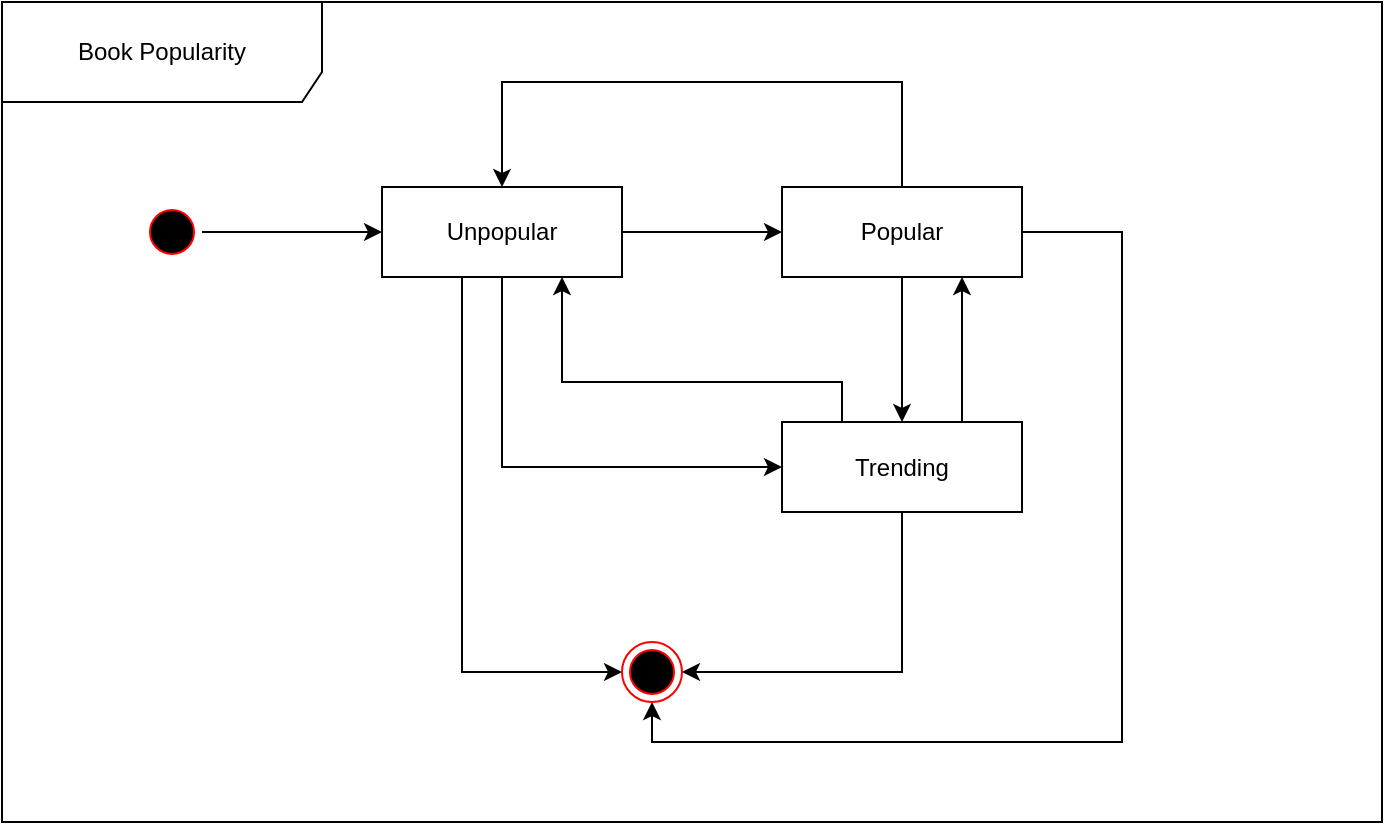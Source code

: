 <mxfile version="21.2.1" type="device">
  <diagram name="Page-1" id="B4Cg7c6wMvnq1LwiqHa2">
    <mxGraphModel dx="993" dy="573" grid="1" gridSize="10" guides="1" tooltips="1" connect="1" arrows="1" fold="1" page="1" pageScale="1" pageWidth="850" pageHeight="1100" math="0" shadow="0">
      <root>
        <mxCell id="0" />
        <mxCell id="1" parent="0" />
        <mxCell id="h9tCkqZ97nl_PeBMGzEw-1" value="Book Popularity" style="shape=umlFrame;whiteSpace=wrap;html=1;pointerEvents=0;width=160;height=50;" vertex="1" parent="1">
          <mxGeometry x="80" y="40" width="690" height="410" as="geometry" />
        </mxCell>
        <mxCell id="h9tCkqZ97nl_PeBMGzEw-8" style="edgeStyle=orthogonalEdgeStyle;rounded=0;orthogonalLoop=1;jettySize=auto;html=1;entryX=0;entryY=0.5;entryDx=0;entryDy=0;" edge="1" parent="1" source="h9tCkqZ97nl_PeBMGzEw-2" target="h9tCkqZ97nl_PeBMGzEw-4">
          <mxGeometry relative="1" as="geometry" />
        </mxCell>
        <mxCell id="h9tCkqZ97nl_PeBMGzEw-2" value="" style="ellipse;html=1;shape=startState;fillColor=#000000;strokeColor=#ff0000;" vertex="1" parent="1">
          <mxGeometry x="150" y="140" width="30" height="30" as="geometry" />
        </mxCell>
        <mxCell id="h9tCkqZ97nl_PeBMGzEw-9" style="edgeStyle=orthogonalEdgeStyle;rounded=0;orthogonalLoop=1;jettySize=auto;html=1;entryX=0;entryY=0.5;entryDx=0;entryDy=0;" edge="1" parent="1" source="h9tCkqZ97nl_PeBMGzEw-4" target="h9tCkqZ97nl_PeBMGzEw-5">
          <mxGeometry relative="1" as="geometry" />
        </mxCell>
        <mxCell id="h9tCkqZ97nl_PeBMGzEw-12" style="edgeStyle=orthogonalEdgeStyle;rounded=0;orthogonalLoop=1;jettySize=auto;html=1;entryX=0;entryY=0.5;entryDx=0;entryDy=0;" edge="1" parent="1" source="h9tCkqZ97nl_PeBMGzEw-4" target="h9tCkqZ97nl_PeBMGzEw-6">
          <mxGeometry relative="1" as="geometry">
            <Array as="points">
              <mxPoint x="330" y="273" />
            </Array>
          </mxGeometry>
        </mxCell>
        <mxCell id="h9tCkqZ97nl_PeBMGzEw-14" style="edgeStyle=orthogonalEdgeStyle;rounded=0;orthogonalLoop=1;jettySize=auto;html=1;entryX=0;entryY=0.5;entryDx=0;entryDy=0;" edge="1" parent="1" source="h9tCkqZ97nl_PeBMGzEw-4" target="h9tCkqZ97nl_PeBMGzEw-7">
          <mxGeometry relative="1" as="geometry">
            <Array as="points">
              <mxPoint x="310" y="375" />
            </Array>
          </mxGeometry>
        </mxCell>
        <mxCell id="h9tCkqZ97nl_PeBMGzEw-4" value="Unpopular" style="rounded=0;whiteSpace=wrap;html=1;" vertex="1" parent="1">
          <mxGeometry x="270" y="132.5" width="120" height="45" as="geometry" />
        </mxCell>
        <mxCell id="h9tCkqZ97nl_PeBMGzEw-10" style="edgeStyle=orthogonalEdgeStyle;rounded=0;orthogonalLoop=1;jettySize=auto;html=1;entryX=0.5;entryY=0;entryDx=0;entryDy=0;" edge="1" parent="1" source="h9tCkqZ97nl_PeBMGzEw-5" target="h9tCkqZ97nl_PeBMGzEw-6">
          <mxGeometry relative="1" as="geometry" />
        </mxCell>
        <mxCell id="h9tCkqZ97nl_PeBMGzEw-13" style="edgeStyle=orthogonalEdgeStyle;rounded=0;orthogonalLoop=1;jettySize=auto;html=1;entryX=0.5;entryY=0;entryDx=0;entryDy=0;" edge="1" parent="1" source="h9tCkqZ97nl_PeBMGzEw-5" target="h9tCkqZ97nl_PeBMGzEw-4">
          <mxGeometry relative="1" as="geometry">
            <Array as="points">
              <mxPoint x="530" y="80" />
              <mxPoint x="330" y="80" />
            </Array>
          </mxGeometry>
        </mxCell>
        <mxCell id="h9tCkqZ97nl_PeBMGzEw-15" style="edgeStyle=orthogonalEdgeStyle;rounded=0;orthogonalLoop=1;jettySize=auto;html=1;entryX=0.5;entryY=1;entryDx=0;entryDy=0;" edge="1" parent="1" source="h9tCkqZ97nl_PeBMGzEw-5" target="h9tCkqZ97nl_PeBMGzEw-7">
          <mxGeometry relative="1" as="geometry">
            <Array as="points">
              <mxPoint x="640" y="155" />
              <mxPoint x="640" y="410" />
              <mxPoint x="405" y="410" />
            </Array>
          </mxGeometry>
        </mxCell>
        <mxCell id="h9tCkqZ97nl_PeBMGzEw-5" value="Popular" style="rounded=0;whiteSpace=wrap;html=1;" vertex="1" parent="1">
          <mxGeometry x="470" y="132.5" width="120" height="45" as="geometry" />
        </mxCell>
        <mxCell id="h9tCkqZ97nl_PeBMGzEw-11" style="edgeStyle=orthogonalEdgeStyle;rounded=0;orthogonalLoop=1;jettySize=auto;html=1;entryX=1;entryY=0.5;entryDx=0;entryDy=0;" edge="1" parent="1" source="h9tCkqZ97nl_PeBMGzEw-6" target="h9tCkqZ97nl_PeBMGzEw-7">
          <mxGeometry relative="1" as="geometry">
            <Array as="points">
              <mxPoint x="530" y="375" />
            </Array>
          </mxGeometry>
        </mxCell>
        <mxCell id="h9tCkqZ97nl_PeBMGzEw-16" style="edgeStyle=orthogonalEdgeStyle;rounded=0;orthogonalLoop=1;jettySize=auto;html=1;entryX=0.75;entryY=1;entryDx=0;entryDy=0;" edge="1" parent="1" source="h9tCkqZ97nl_PeBMGzEw-6" target="h9tCkqZ97nl_PeBMGzEw-4">
          <mxGeometry relative="1" as="geometry">
            <Array as="points">
              <mxPoint x="500" y="230" />
              <mxPoint x="360" y="230" />
            </Array>
          </mxGeometry>
        </mxCell>
        <mxCell id="h9tCkqZ97nl_PeBMGzEw-17" style="edgeStyle=orthogonalEdgeStyle;rounded=0;orthogonalLoop=1;jettySize=auto;html=1;entryX=0.75;entryY=1;entryDx=0;entryDy=0;" edge="1" parent="1" source="h9tCkqZ97nl_PeBMGzEw-6" target="h9tCkqZ97nl_PeBMGzEw-5">
          <mxGeometry relative="1" as="geometry">
            <Array as="points">
              <mxPoint x="560" y="230" />
              <mxPoint x="560" y="230" />
            </Array>
          </mxGeometry>
        </mxCell>
        <mxCell id="h9tCkqZ97nl_PeBMGzEw-6" value="Trending" style="rounded=0;whiteSpace=wrap;html=1;" vertex="1" parent="1">
          <mxGeometry x="470" y="250" width="120" height="45" as="geometry" />
        </mxCell>
        <mxCell id="h9tCkqZ97nl_PeBMGzEw-7" value="" style="ellipse;html=1;shape=endState;fillColor=#000000;strokeColor=#ff0000;" vertex="1" parent="1">
          <mxGeometry x="390" y="360" width="30" height="30" as="geometry" />
        </mxCell>
      </root>
    </mxGraphModel>
  </diagram>
</mxfile>
